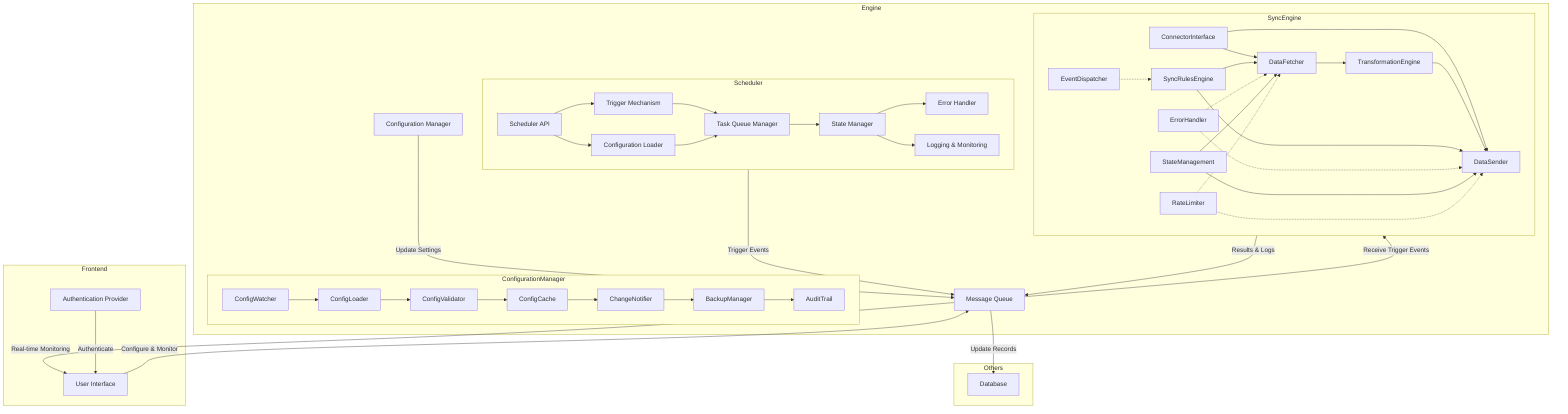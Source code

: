 graph TB
    subgraph Engine
        subgraph Scheduler
            TGM[Trigger Mechanism] --> TQM[Task Queue Manager]
            CL[Configuration Loader] --> TQM
            TQM --> SM[State Manager]
            SM --> EH[Error Handler]
            SM --> LM[Logging & Monitoring]
            API[Scheduler API] --> TGM
            API --> CL
        end
        
        subgraph SyncEngine
            ConnectorInterface-->DataFetcher;
            ConnectorInterface-->DataSender;
            DataFetcher-->TransformationEngine;
            TransformationEngine-->DataSender;
            SyncRulesEngine-->DataFetcher;
            SyncRulesEngine-->DataSender;
            ErrorHandler-.->DataFetcher;
            ErrorHandler-.->DataSender;
            StateManagement-->DataFetcher;
            StateManagement-->DataSender;
            EventDispatcher-.->SyncRulesEngine;
            RateLimiter-.->DataFetcher;
            RateLimiter-.->DataSender;
        end

        subgraph ConfigurationManager
            ConfigLoader-->ConfigValidator;
            ConfigValidator-->ConfigCache;
            ConfigCache-->ChangeNotifier;
            ConfigWatcher-->ConfigLoader;
            ChangeNotifier-->BackupManager;
            BackupManager-->AuditTrail;
        end

        CM[Configuration Manager] -->|Update Settings| MQ[Message Queue]
        Scheduler -->|Trigger Events| MQ
        MQ -->|Receive Trigger Events| SyncEngine
        SyncEngine -->|Results & Logs| MQ
    end

    subgraph Frontend
        UI[User Interface] -->|Configure & Monitor| MQ
        MQ -->|Real-time Monitoring| UI
        Auth[Authentication Provider] -->|Authenticate| UI
    end

    subgraph Others
        MQ
        DB[Database]
    end
    
    MQ -->|Update Records| DB
    class UI,CM,Scheduler,SyncEngine,DB,MQ,Auth,TGM,CL,TQM,SM,EH,LM,API,ConnectorInterface,DataFetcher,DataSender,TransformationEngine,SyncRulesEngine,ErrorHandler,StateManagement,EventDispatcher,RateLimiter,ConfigLoader,ConfigValidator,ConfigCache,ConfigWatcher,ChangeNotifier,BackupManager,AuditTrail component;